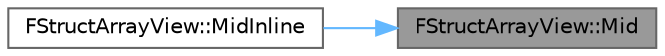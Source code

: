 digraph "FStructArrayView::Mid"
{
 // INTERACTIVE_SVG=YES
 // LATEX_PDF_SIZE
  bgcolor="transparent";
  edge [fontname=Helvetica,fontsize=10,labelfontname=Helvetica,labelfontsize=10];
  node [fontname=Helvetica,fontsize=10,shape=box,height=0.2,width=0.4];
  rankdir="RL";
  Node1 [id="Node000001",label="FStructArrayView::Mid",height=0.2,width=0.4,color="gray40", fillcolor="grey60", style="filled", fontcolor="black",tooltip="Returns the middle part of the view by taking up to the given number of elements from the given posit..."];
  Node1 -> Node2 [id="edge1_Node000001_Node000002",dir="back",color="steelblue1",style="solid",tooltip=" "];
  Node2 [id="Node000002",label="FStructArrayView::MidInline",height=0.2,width=0.4,color="grey40", fillcolor="white", style="filled",URL="$d8/dda/structFStructArrayView.html#a5812438def8a5a43992721b08125e2a8",tooltip="Modifies the view to be the middle part by taking up to the given number of elements from the given p..."];
}
